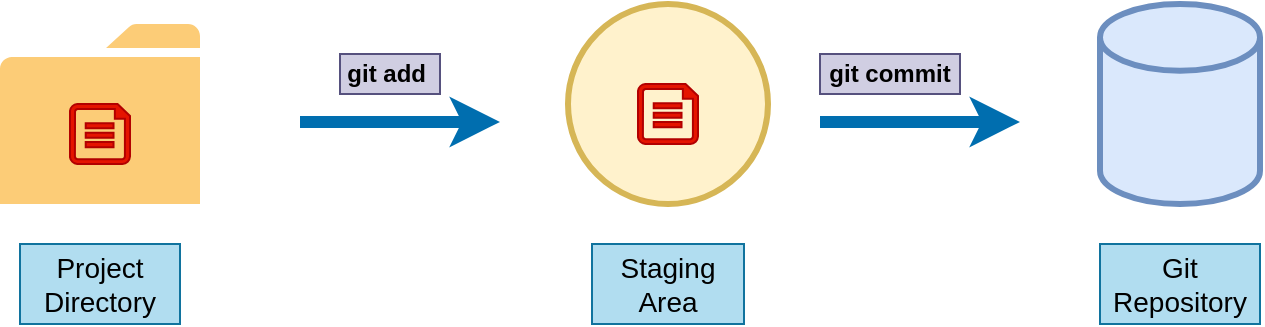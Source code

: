 <mxfile version="15.3.0" type="device"><diagram id="ERZfD77ioSjOavEHRghT" name="Page-1"><mxGraphModel dx="1422" dy="762" grid="1" gridSize="10" guides="1" tooltips="1" connect="1" arrows="1" fold="1" page="1" pageScale="1" pageWidth="827" pageHeight="1169" math="0" shadow="0"><root><mxCell id="0"/><mxCell id="1" parent="0"/><mxCell id="7bCikQcoOhXfcRpIgVbr-2" value="" style="ellipse;whiteSpace=wrap;html=1;aspect=fixed;strokeWidth=3;fillColor=#fff2cc;strokeColor=#d6b656;" parent="1" vertex="1"><mxGeometry x="364" y="220" width="100" height="100" as="geometry"/></mxCell><mxCell id="7bCikQcoOhXfcRpIgVbr-3" value="" style="strokeWidth=3;html=1;shape=mxgraph.flowchart.database;whiteSpace=wrap;fillColor=#dae8fc;strokeColor=#6c8ebf;" parent="1" vertex="1"><mxGeometry x="630" y="220" width="80" height="100" as="geometry"/></mxCell><mxCell id="7bCikQcoOhXfcRpIgVbr-4" value="" style="sketch=0;pointerEvents=1;shadow=0;dashed=0;html=1;strokeColor=none;labelPosition=center;verticalLabelPosition=bottom;verticalAlign=top;outlineConnect=0;align=center;shape=mxgraph.office.concepts.folder;fillColor=#fccc77;strokeWidth=1;" parent="1" vertex="1"><mxGeometry x="80" y="230" width="100" height="90" as="geometry"/></mxCell><mxCell id="7bCikQcoOhXfcRpIgVbr-6" value="&lt;font style=&quot;font-size: 14px&quot;&gt;Staging Area&lt;/font&gt;" style="text;html=1;strokeColor=#10739e;fillColor=#b1ddf0;align=center;verticalAlign=middle;whiteSpace=wrap;rounded=0;" parent="1" vertex="1"><mxGeometry x="376" y="340" width="76" height="40" as="geometry"/></mxCell><mxCell id="7bCikQcoOhXfcRpIgVbr-7" value="&lt;font style=&quot;font-size: 14px&quot;&gt;Project&lt;br&gt;Directory&lt;/font&gt;" style="text;html=1;strokeColor=#10739e;fillColor=#b1ddf0;align=center;verticalAlign=middle;whiteSpace=wrap;rounded=0;" parent="1" vertex="1"><mxGeometry x="90" y="340" width="80" height="40" as="geometry"/></mxCell><mxCell id="7bCikQcoOhXfcRpIgVbr-9" value="&lt;font style=&quot;font-size: 14px&quot;&gt;Git&lt;br&gt;Repository&lt;/font&gt;" style="text;html=1;strokeColor=#10739e;fillColor=#b1ddf0;align=center;verticalAlign=middle;whiteSpace=wrap;rounded=0;" parent="1" vertex="1"><mxGeometry x="630" y="340" width="80" height="40" as="geometry"/></mxCell><mxCell id="7bCikQcoOhXfcRpIgVbr-15" value="" style="verticalLabelPosition=bottom;html=1;verticalAlign=top;align=center;strokeColor=#B20000;fillColor=#e51400;shape=mxgraph.azure.cloud_services_configuration_file;pointerEvents=1;fontColor=#ffffff;" parent="1" vertex="1"><mxGeometry x="399" y="260" width="30" height="30" as="geometry"/></mxCell><mxCell id="7bCikQcoOhXfcRpIgVbr-19" value="" style="verticalLabelPosition=bottom;html=1;verticalAlign=top;align=center;strokeColor=#B20000;fillColor=#e51400;shape=mxgraph.azure.cloud_services_configuration_file;pointerEvents=1;fontColor=#ffffff;" parent="1" vertex="1"><mxGeometry x="115" y="270" width="30" height="30" as="geometry"/></mxCell><mxCell id="7bCikQcoOhXfcRpIgVbr-26" value="" style="endArrow=classic;html=1;strokeWidth=6;fillColor=#1ba1e2;strokeColor=#006EAF;" parent="1" edge="1"><mxGeometry width="50" height="50" relative="1" as="geometry"><mxPoint x="230" y="279" as="sourcePoint"/><mxPoint x="330" y="279" as="targetPoint"/></mxGeometry></mxCell><mxCell id="7bCikQcoOhXfcRpIgVbr-27" value="" style="endArrow=classic;html=1;strokeWidth=6;fillColor=#1ba1e2;strokeColor=#006EAF;" parent="1" edge="1"><mxGeometry width="50" height="50" relative="1" as="geometry"><mxPoint x="490" y="279" as="sourcePoint"/><mxPoint x="590" y="279" as="targetPoint"/></mxGeometry></mxCell><mxCell id="7bCikQcoOhXfcRpIgVbr-28" value="&lt;b&gt;git add&amp;nbsp;&lt;/b&gt;" style="text;html=1;strokeColor=#56517e;fillColor=#d0cee2;align=center;verticalAlign=middle;whiteSpace=wrap;rounded=0;" parent="1" vertex="1"><mxGeometry x="250" y="245" width="50" height="20" as="geometry"/></mxCell><mxCell id="7bCikQcoOhXfcRpIgVbr-29" value="&lt;b&gt;git commit&lt;/b&gt;" style="text;html=1;strokeColor=#56517e;fillColor=#d0cee2;align=center;verticalAlign=middle;whiteSpace=wrap;rounded=0;" parent="1" vertex="1"><mxGeometry x="490" y="245" width="70" height="20" as="geometry"/></mxCell></root></mxGraphModel></diagram></mxfile>
